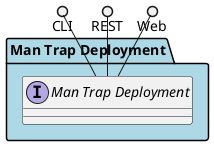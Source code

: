 @startuml



package "Man Trap Deployment" #lightblue {

    interface "Man Trap Deployment" as i {
    
    }
}

CLI ()-- i
REST ()-- i
Web ()-- i

package "Man Trap Deployment" #lightblue {
    
}



@enduml
